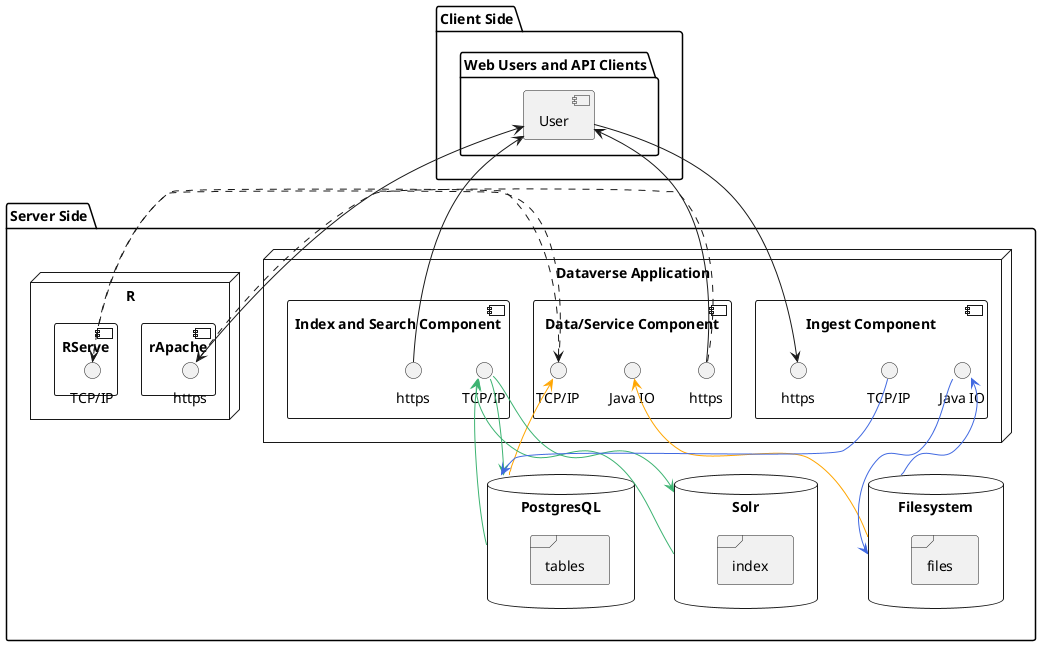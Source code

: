 @startuml

' A much-simplified diagram showing how the data "flows" (is transmitted) between the 
' users/clients and various components of the Dataverse.
' to render, do something like 
' $ java -jar ~/lib/plantuml.jar -graphvizdot /usr/local/bin/dot -tpng dataflow.uml

package "Client Side" {
	package "Web Users and API Clients" {
		component "User" as webuser
	}
}

package "Server Side" {

	node "Dataverse Application" {
     	     component "Data/Service Component" {
     	       interface "TCP/IP" as DataServiceTCPIP
	       interface "Java IO" as DataServiceNIO 
	       interface "https" as DataServiceHTTPS
     	     } 
     	     component "Index and Search Component" { 
     	       interface "TCP/IP" as IndexComponent
	       interface "https" as IndexComponentHTTPS
     	     } 
     	     component "Ingest Component" { 
     	       interface "TCP/IP" as IngestComponentTCPIP
	       interface "Java IO" as IngestComponentNIO
	       interface "https" as IngestComponentHTTPS
     	     }    
	}

	node R {
     	     component "rApache" {
     	     	       interface "https" as rApacheInterface
      	     }

	     component "RServe" {
     	     	       interface "TCP/IP" as RServeInterface
             }    
	}

	database PostgresQL {
	 frame "tables"
	}

	database Filesystem {
	 frame "files"
	}

	database Solr {
	 frame "index"
	}
}

rApacheInterface -up-> webuser

DataServiceHTTPS -up-> webuser
DataServiceHTTPS .right.> rApacheInterface


webuser -down-> IngestComponentHTTPS

PostgresQL -[#orange]-> DataServiceTCPIP
Filesystem -[#orange]-> DataServiceNIO

Solr -[#3CB371]-> IndexComponent
IndexComponent -[#3CB371]-> Solr

IndexComponent -[#3CB371]-> PostgresQL
PostgresQL -[#3CB371]-> IndexComponent

IndexComponentHTTPS -up-> webuser

DataServiceTCPIP .right.> RServeInterface
RServeInterface .left.> DataServiceTCPIP

IngestComponentNIO -[#4169E1]down-> Filesystem
Filesystem -[#4169E1]up-> IngestComponentNIO

IngestComponentTCPIP -[#4169E1]-> PostgresQL


@enduml